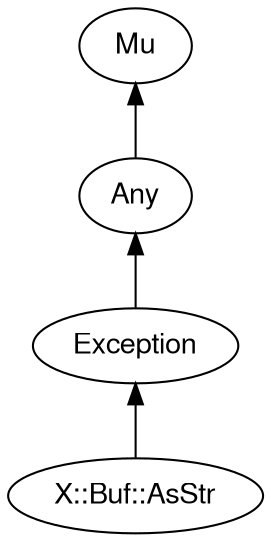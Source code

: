 digraph "perl6-type-graph" {
    rankdir=BT;
    splines=polyline;
    overlap=false; 
    graph [truecolor=true bgcolor="#FFFFFF"];
    // Types
    "X::Buf::AsStr" [color="#000000", fontcolor="#000000", href="/type/X::Buf::AsStr", fontname="FreeSans"];
    "Mu" [color="#000000", fontcolor="#000000", href="/type/Mu", fontname="FreeSans"];
    "Any" [color="#000000", fontcolor="#000000", href="/type/Any", fontname="FreeSans"];
    "Exception" [color="#000000", fontcolor="#000000", href="/type/Exception", fontname="FreeSans"];

    // Superclasses
    "X::Buf::AsStr" -> "Exception" [color="#000000"];
    "Any" -> "Mu" [color="#000000"];
    "Exception" -> "Any" [color="#000000"];

    // Roles
}
